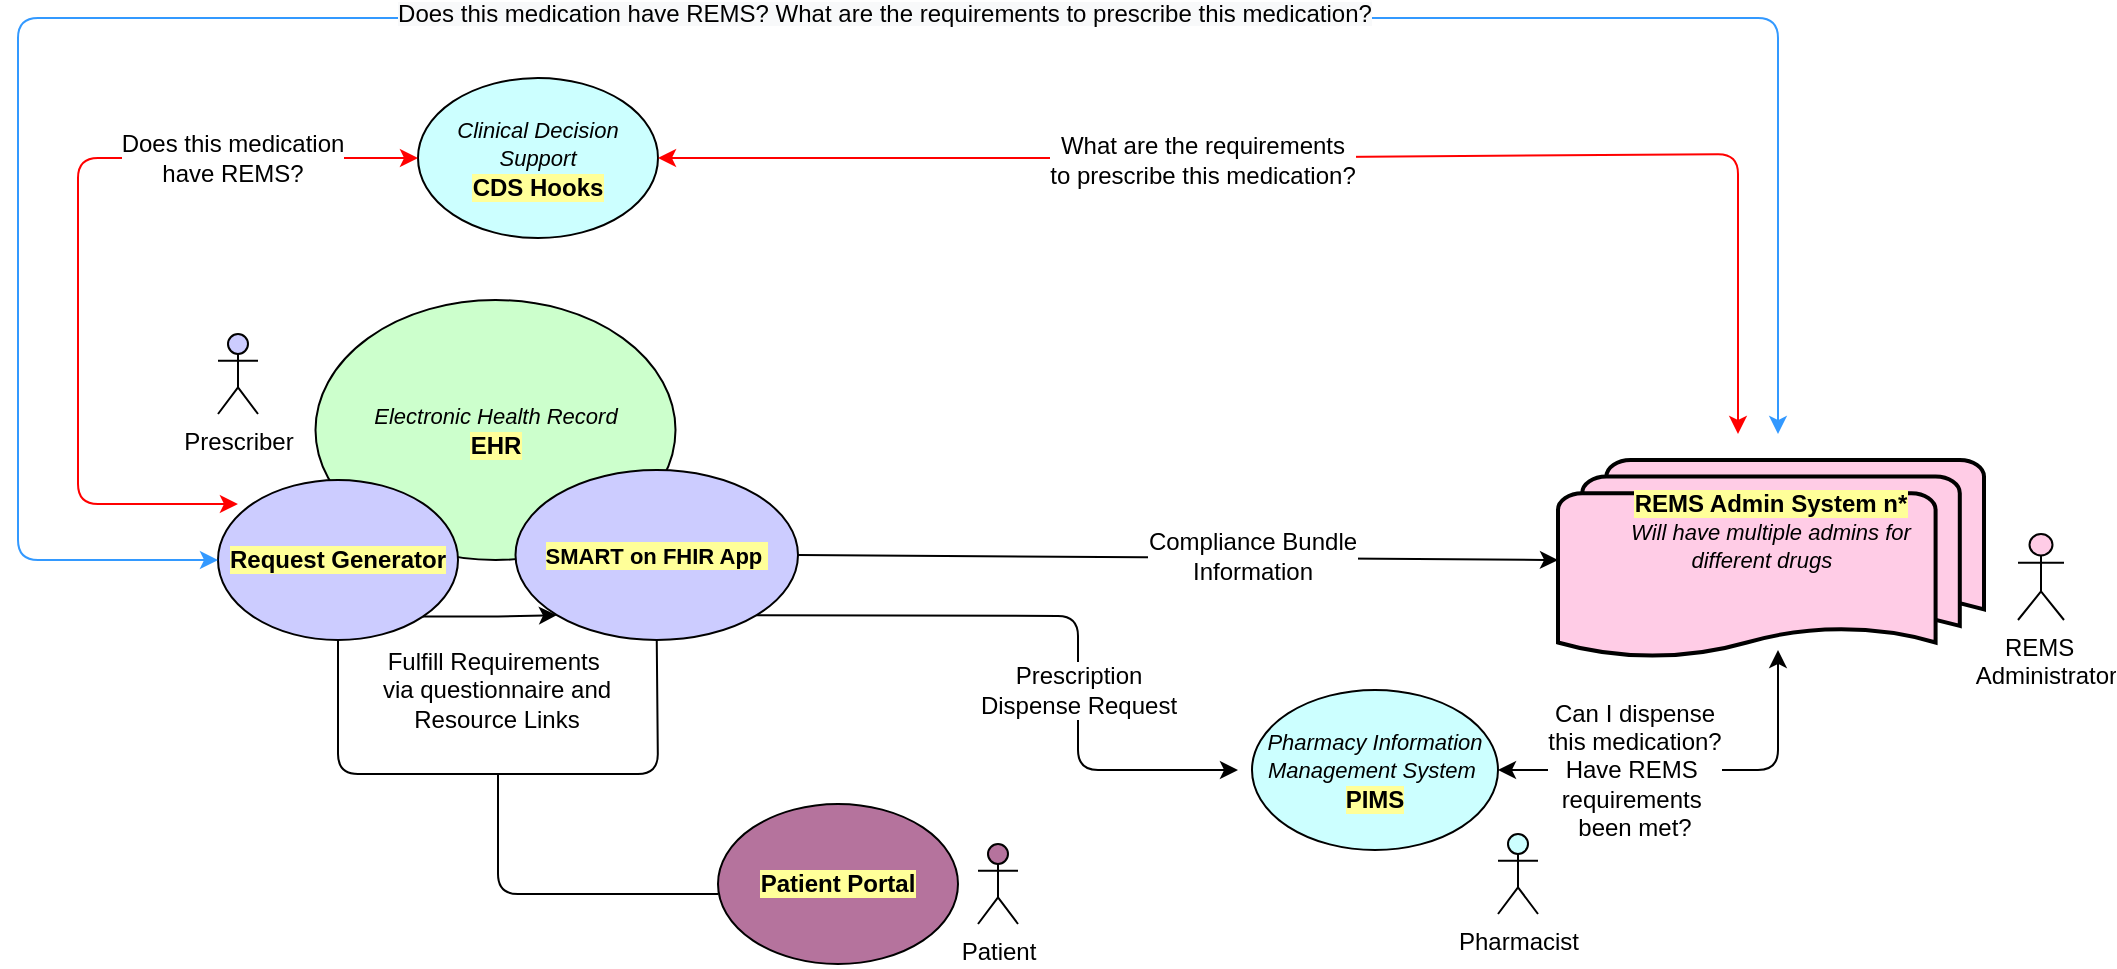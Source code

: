 <mxfile version="20.8.5" type="device"><diagram id="EH_1dwqit2v3iviSDFS6" name="Page-1"><mxGraphModel dx="1494" dy="-316" grid="1" gridSize="10" guides="1" tooltips="1" connect="1" arrows="1" fold="1" page="1" pageScale="1" pageWidth="850" pageHeight="1100" math="0" shadow="0"><root><mxCell id="0"/><mxCell id="1" parent="0"/><mxCell id="f_Cv7m_UEqDpO9eW1vw7-82" value="&lt;font style=&quot;font-size: 11px;&quot;&gt;&lt;i&gt;&lt;font style=&quot;&quot;&gt;Clinical Decision Support&lt;/font&gt;&lt;/i&gt; &lt;br&gt;&lt;/font&gt;&lt;b style=&quot;background-color: rgb(255 , 255 , 153)&quot;&gt;CDS Hooks&lt;br&gt;&lt;/b&gt;" style="ellipse;whiteSpace=wrap;html=1;fillColor=#CCFFFF;" parent="1" vertex="1"><mxGeometry x="250" y="1202" width="120" height="80" as="geometry"/></mxCell><mxCell id="f_Cv7m_UEqDpO9eW1vw7-83" value="&lt;i&gt;&lt;font style=&quot;font-size: 11px;&quot;&gt;Electronic Health Record&lt;br&gt;&lt;/font&gt;&lt;/i&gt;&lt;b style=&quot;background-color: rgb(255 , 255 , 153)&quot;&gt;EHR&lt;/b&gt;" style="ellipse;whiteSpace=wrap;html=1;fillColor=#CCFFCC;" parent="1" vertex="1"><mxGeometry x="198.75" y="1313" width="180" height="130" as="geometry"/></mxCell><mxCell id="f_Cv7m_UEqDpO9eW1vw7-84" value="&lt;b&gt;&lt;span style=&quot;background-color: rgb(255 , 255 , 153)&quot;&gt;&lt;font style=&quot;font-size: 11px;&quot;&gt;SMART on FHIR App&amp;nbsp;&lt;/font&gt;&lt;/span&gt;&lt;/b&gt;" style="ellipse;whiteSpace=wrap;html=1;fillColor=#CCCCFF;" parent="1" vertex="1"><mxGeometry x="298.75" y="1398" width="141.25" height="85" as="geometry"/></mxCell><mxCell id="f_Cv7m_UEqDpO9eW1vw7-85" value="" style="endArrow=classic;html=1;exitX=1;exitY=0.5;exitDx=0;exitDy=0;entryX=0;entryY=0.5;entryDx=0;entryDy=0;entryPerimeter=0;" parent="1" source="f_Cv7m_UEqDpO9eW1vw7-84" target="f_Cv7m_UEqDpO9eW1vw7-93" edge="1"><mxGeometry relative="1" as="geometry"><mxPoint x="400" y="1432.5" as="sourcePoint"/><mxPoint x="560" y="1413" as="targetPoint"/><Array as="points"/></mxGeometry></mxCell><mxCell id="f_Cv7m_UEqDpO9eW1vw7-86" value="&lt;font style=&quot;font-size: 12px;&quot;&gt;Compliance Bundle &lt;br&gt;Information&lt;/font&gt;" style="edgeLabel;resizable=0;html=1;align=center;verticalAlign=middle;" parent="f_Cv7m_UEqDpO9eW1vw7-85" vertex="1" connectable="0"><mxGeometry relative="1" as="geometry"><mxPoint x="37" y="-1" as="offset"/></mxGeometry></mxCell><mxCell id="f_Cv7m_UEqDpO9eW1vw7-87" style="edgeStyle=orthogonalEdgeStyle;rounded=0;orthogonalLoop=1;jettySize=auto;html=1;exitX=1;exitY=1;exitDx=0;exitDy=0;entryX=0;entryY=1;entryDx=0;entryDy=0;" parent="1" source="f_Cv7m_UEqDpO9eW1vw7-89" target="f_Cv7m_UEqDpO9eW1vw7-84" edge="1"><mxGeometry relative="1" as="geometry"><mxPoint x="261.176" y="1471.284" as="sourcePoint"/></mxGeometry></mxCell><mxCell id="f_Cv7m_UEqDpO9eW1vw7-88" value="&lt;font style=&quot;font-size: 12px;&quot;&gt;Fulfill Requirements&amp;nbsp;&lt;br&gt;via questionnaire and &lt;br&gt;Resource Links&lt;/font&gt;" style="edgeLabel;html=1;align=center;verticalAlign=middle;resizable=0;points=[];" parent="f_Cv7m_UEqDpO9eW1vw7-87" vertex="1" connectable="0"><mxGeometry x="0.147" y="3" relative="1" as="geometry"><mxPoint x="-2" y="40" as="offset"/></mxGeometry></mxCell><mxCell id="f_Cv7m_UEqDpO9eW1vw7-89" value="&lt;span style=&quot;background-color: rgb(255 , 255 , 153)&quot;&gt;&lt;b&gt;Request Generator&lt;/b&gt;&lt;/span&gt;" style="ellipse;whiteSpace=wrap;html=1;fillColor=#CCCCFF;" parent="1" vertex="1"><mxGeometry x="150" y="1403" width="120" height="80" as="geometry"/></mxCell><mxCell id="f_Cv7m_UEqDpO9eW1vw7-90" value="Prescriber" style="shape=umlActor;verticalLabelPosition=bottom;verticalAlign=top;html=1;fillColor=#CCCCFF;" parent="1" vertex="1"><mxGeometry x="150" y="1330" width="20" height="40" as="geometry"/></mxCell><mxCell id="f_Cv7m_UEqDpO9eW1vw7-91" value="" style="endArrow=classic;startArrow=classic;html=1;strokeColor=#FF0000;entryX=0.083;entryY=0.15;entryDx=0;entryDy=0;exitX=0;exitY=0.5;exitDx=0;exitDy=0;entryPerimeter=0;" parent="1" source="f_Cv7m_UEqDpO9eW1vw7-82" target="f_Cv7m_UEqDpO9eW1vw7-89" edge="1"><mxGeometry width="50" height="50" relative="1" as="geometry"><mxPoint x="160" y="1282" as="sourcePoint"/><mxPoint x="110" y="1322" as="targetPoint"/><Array as="points"><mxPoint x="80" y="1242"/><mxPoint x="80" y="1362"/><mxPoint x="80" y="1415"/></Array></mxGeometry></mxCell><mxCell id="f_Cv7m_UEqDpO9eW1vw7-92" value="&lt;font style=&quot;font-size: 12px;&quot;&gt;Does this medication&lt;br&gt;have REMS?&lt;/font&gt;" style="edgeLabel;html=1;align=center;verticalAlign=middle;resizable=0;points=[];" parent="f_Cv7m_UEqDpO9eW1vw7-91" vertex="1" connectable="0"><mxGeometry x="-0.448" y="-3" relative="1" as="geometry"><mxPoint x="23" y="3" as="offset"/></mxGeometry></mxCell><mxCell id="f_Cv7m_UEqDpO9eW1vw7-93" value="&lt;b style=&quot;background-color: rgb(255 , 255 , 153)&quot;&gt;REMS Admin System n*&lt;/b&gt;&lt;br&gt;&lt;i style=&quot;&quot;&gt;&lt;font style=&quot;font-size: 11px;&quot;&gt;Will have multiple admins for &lt;br&gt;different drugs &amp;nbsp;&amp;nbsp;&lt;br&gt;&lt;/font&gt;&lt;br&gt;&lt;br&gt;&lt;/i&gt;" style="strokeWidth=2;html=1;shape=mxgraph.flowchart.multi-document;whiteSpace=wrap;fillColor=#FFCCE6;" parent="1" vertex="1"><mxGeometry x="820" y="1393" width="213" height="100" as="geometry"/></mxCell><mxCell id="f_Cv7m_UEqDpO9eW1vw7-94" value="" style="endArrow=classic;startArrow=classic;html=1;strokeColor=#3399FF;fillColor=#FF3333;exitX=0;exitY=0.5;exitDx=0;exitDy=0;" parent="1" source="f_Cv7m_UEqDpO9eW1vw7-89" edge="1"><mxGeometry width="50" height="50" relative="1" as="geometry"><mxPoint x="390" y="1585" as="sourcePoint"/><mxPoint x="930" y="1380" as="targetPoint"/><Array as="points"><mxPoint x="50" y="1443"/><mxPoint x="50" y="1172"/><mxPoint x="290" y="1172"/><mxPoint x="930" y="1172"/></Array></mxGeometry></mxCell><mxCell id="f_Cv7m_UEqDpO9eW1vw7-95" value="&lt;span style=&quot;background-color: rgb(248 , 249 , 250)&quot;&gt;&lt;font style=&quot;font-size: 12px;&quot;&gt;Does this medication have REMS? What are the requirements to prescribe this medication?&lt;/font&gt;&lt;/span&gt;" style="edgeLabel;html=1;align=center;verticalAlign=middle;resizable=0;points=[];" parent="f_Cv7m_UEqDpO9eW1vw7-94" vertex="1" connectable="0"><mxGeometry x="0.142" y="2" relative="1" as="geometry"><mxPoint x="-29" as="offset"/></mxGeometry></mxCell><mxCell id="f_Cv7m_UEqDpO9eW1vw7-96" value="" style="endArrow=classic;startArrow=classic;html=1;entryX=1;entryY=0.5;entryDx=0;entryDy=0;strokeColor=#FF0000;" parent="1" target="f_Cv7m_UEqDpO9eW1vw7-82" edge="1"><mxGeometry width="50" height="50" relative="1" as="geometry"><mxPoint x="910" y="1380" as="sourcePoint"/><mxPoint x="370" y="1675" as="targetPoint"/><Array as="points"><mxPoint x="910" y="1240"/><mxPoint x="640" y="1242"/></Array></mxGeometry></mxCell><mxCell id="f_Cv7m_UEqDpO9eW1vw7-97" value="&lt;font style=&quot;font-size: 12px;&quot;&gt;What are the requirements&lt;br&gt;to prescribe this medication?&lt;/font&gt;" style="edgeLabel;html=1;align=center;verticalAlign=middle;resizable=0;points=[];" parent="f_Cv7m_UEqDpO9eW1vw7-96" vertex="1" connectable="0"><mxGeometry x="0.458" y="1" relative="1" as="geometry"><mxPoint x="87" as="offset"/></mxGeometry></mxCell><mxCell id="f_Cv7m_UEqDpO9eW1vw7-98" value="REMS&amp;nbsp;&lt;br&gt;&amp;nbsp;Administrator" style="shape=umlActor;verticalLabelPosition=bottom;verticalAlign=top;html=1;fillColor=#FFCCE6;" parent="1" vertex="1"><mxGeometry x="1050" y="1430" width="23" height="43" as="geometry"/></mxCell><mxCell id="f_Cv7m_UEqDpO9eW1vw7-99" value="&lt;font style=&quot;font-size: 11px;&quot;&gt;&lt;i style=&quot;&quot;&gt;Pharmacy Information Management System&lt;/i&gt;&amp;nbsp;&lt;br&gt;&lt;/font&gt;&lt;span style=&quot;background-color: rgb(255 , 255 , 153)&quot;&gt;&lt;b&gt;PIMS&lt;/b&gt;&lt;/span&gt;" style="ellipse;whiteSpace=wrap;html=1;fillColor=#CCFFFF;" parent="1" vertex="1"><mxGeometry x="667" y="1508" width="123" height="80" as="geometry"/></mxCell><mxCell id="f_Cv7m_UEqDpO9eW1vw7-100" value="&lt;font style=&quot;font-size: 12px;&quot;&gt;Prescription &lt;br&gt;Dispense Request&lt;/font&gt;" style="endArrow=classic;html=1;exitX=1;exitY=1;exitDx=0;exitDy=0;" parent="1" source="f_Cv7m_UEqDpO9eW1vw7-84" edge="1"><mxGeometry x="0.247" width="50" height="50" relative="1" as="geometry"><mxPoint x="390" y="1500" as="sourcePoint"/><mxPoint x="660" y="1548" as="targetPoint"/><Array as="points"><mxPoint x="580" y="1471"/><mxPoint x="580" y="1548"/></Array><mxPoint as="offset"/></mxGeometry></mxCell><mxCell id="f_Cv7m_UEqDpO9eW1vw7-101" value="&lt;font style=&quot;font-size: 12px;&quot;&gt;Can I dispense&lt;br&gt;this medication?&lt;br&gt;Have REMS&amp;nbsp;&lt;br&gt;requirements&amp;nbsp;&lt;br&gt;been met?&lt;/font&gt;" style="endArrow=classic;startArrow=classic;html=1;exitX=1;exitY=0.5;exitDx=0;exitDy=0;" parent="1" source="f_Cv7m_UEqDpO9eW1vw7-99" edge="1"><mxGeometry x="-0.324" width="50" height="50" relative="1" as="geometry"><mxPoint x="577" y="1580" as="sourcePoint"/><mxPoint x="930" y="1488" as="targetPoint"/><Array as="points"><mxPoint x="930" y="1548"/></Array><mxPoint as="offset"/></mxGeometry></mxCell><mxCell id="f_Cv7m_UEqDpO9eW1vw7-102" value="Patient" style="shape=umlActor;verticalLabelPosition=bottom;verticalAlign=top;html=1;fillColor=#B5739D;" parent="1" vertex="1"><mxGeometry x="530" y="1585" width="20" height="40" as="geometry"/></mxCell><mxCell id="f_Cv7m_UEqDpO9eW1vw7-103" value="Pharmacist" style="shape=umlActor;verticalLabelPosition=bottom;verticalAlign=top;html=1;fillColor=#CCFFFF;" parent="1" vertex="1"><mxGeometry x="790" y="1580" width="20" height="40" as="geometry"/></mxCell><mxCell id="f_Cv7m_UEqDpO9eW1vw7-104" value="&lt;span style=&quot;background-color: rgb(255 , 255 , 153)&quot;&gt;&lt;b&gt;Patient Portal&lt;/b&gt;&lt;/span&gt;" style="ellipse;whiteSpace=wrap;html=1;fillColor=#B5739D;" parent="1" vertex="1"><mxGeometry x="400" y="1565" width="120" height="80" as="geometry"/></mxCell><mxCell id="f_Cv7m_UEqDpO9eW1vw7-106" value="" style="endArrow=none;html=1;" parent="1" edge="1"><mxGeometry width="50" height="50" relative="1" as="geometry"><mxPoint x="400" y="1610" as="sourcePoint"/><mxPoint x="290" y="1550" as="targetPoint"/><Array as="points"><mxPoint x="290" y="1610"/></Array></mxGeometry></mxCell><mxCell id="f_Cv7m_UEqDpO9eW1vw7-107" value="" style="endArrow=none;html=1;entryX=0.5;entryY=1;entryDx=0;entryDy=0;" parent="1" target="f_Cv7m_UEqDpO9eW1vw7-84" edge="1"><mxGeometry width="50" height="50" relative="1" as="geometry"><mxPoint x="280" y="1550" as="sourcePoint"/><mxPoint x="330" y="1500" as="targetPoint"/><Array as="points"><mxPoint x="370" y="1550"/></Array></mxGeometry></mxCell><mxCell id="f_Cv7m_UEqDpO9eW1vw7-108" value="" style="endArrow=none;html=1;entryX=0.5;entryY=1;entryDx=0;entryDy=0;" parent="1" target="f_Cv7m_UEqDpO9eW1vw7-89" edge="1"><mxGeometry width="50" height="50" relative="1" as="geometry"><mxPoint x="280" y="1550" as="sourcePoint"/><mxPoint x="200" y="1490" as="targetPoint"/><Array as="points"><mxPoint x="210" y="1550"/></Array></mxGeometry></mxCell></root></mxGraphModel></diagram></mxfile>